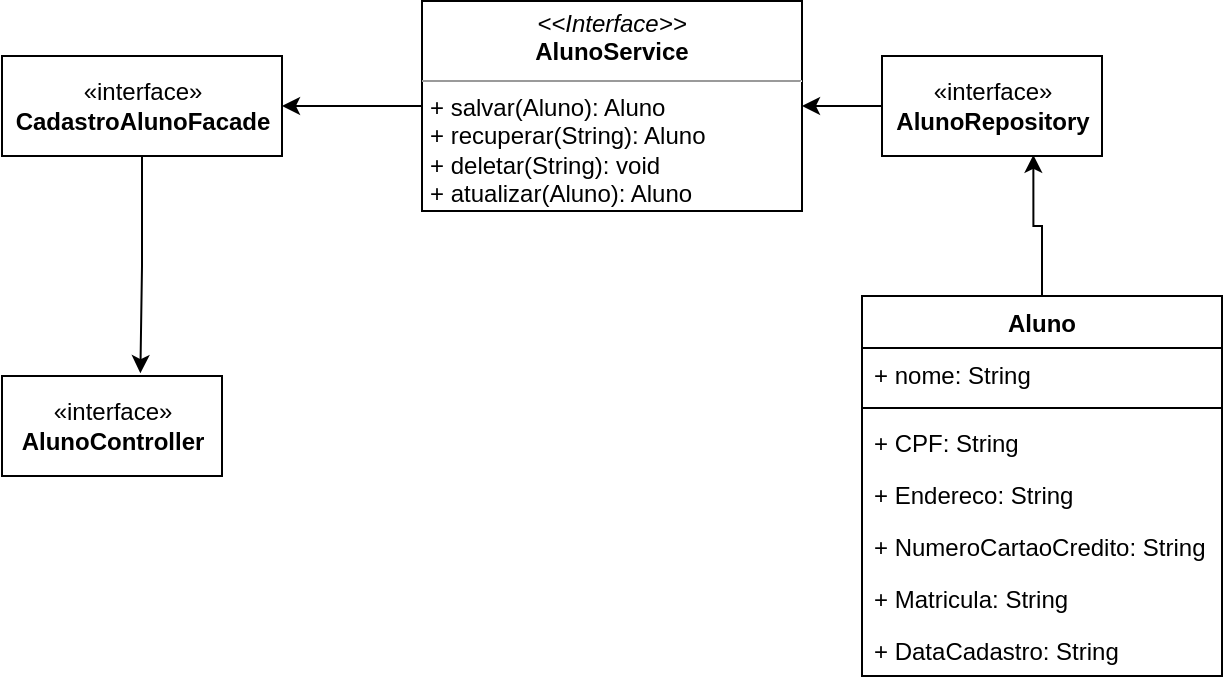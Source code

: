 <mxfile version="18.0.1" type="device"><diagram id="jg9NRs350FS6HMi_mfhT" name="Page-1"><mxGraphModel dx="950" dy="454" grid="1" gridSize="10" guides="1" tooltips="1" connect="1" arrows="1" fold="1" page="1" pageScale="1" pageWidth="827" pageHeight="1169" math="0" shadow="0"><root><mxCell id="0"/><mxCell id="1" parent="0"/><mxCell id="a-rNwjty-kfadQrbtWe3-4" style="edgeStyle=orthogonalEdgeStyle;rounded=0;orthogonalLoop=1;jettySize=auto;html=1;entryX=0.688;entryY=0.989;entryDx=0;entryDy=0;entryPerimeter=0;" edge="1" parent="1" source="dUHC6kRCLzXkplHPQ5gk-1" target="dUHC6kRCLzXkplHPQ5gk-15"><mxGeometry relative="1" as="geometry"/></mxCell><mxCell id="dUHC6kRCLzXkplHPQ5gk-1" value="Aluno" style="swimlane;fontStyle=1;align=center;verticalAlign=top;childLayout=stackLayout;horizontal=1;startSize=26;horizontalStack=0;resizeParent=1;resizeParentMax=0;resizeLast=0;collapsible=1;marginBottom=0;" parent="1" vertex="1"><mxGeometry x="610" y="360" width="180" height="190" as="geometry"/></mxCell><mxCell id="dUHC6kRCLzXkplHPQ5gk-2" value="+ nome: String" style="text;strokeColor=none;fillColor=none;align=left;verticalAlign=top;spacingLeft=4;spacingRight=4;overflow=hidden;rotatable=0;points=[[0,0.5],[1,0.5]];portConstraint=eastwest;" parent="dUHC6kRCLzXkplHPQ5gk-1" vertex="1"><mxGeometry y="26" width="180" height="26" as="geometry"/></mxCell><mxCell id="dUHC6kRCLzXkplHPQ5gk-3" value="" style="line;strokeWidth=1;fillColor=none;align=left;verticalAlign=middle;spacingTop=-1;spacingLeft=3;spacingRight=3;rotatable=0;labelPosition=right;points=[];portConstraint=eastwest;" parent="dUHC6kRCLzXkplHPQ5gk-1" vertex="1"><mxGeometry y="52" width="180" height="8" as="geometry"/></mxCell><mxCell id="dUHC6kRCLzXkplHPQ5gk-5" value="+ CPF: String" style="text;strokeColor=none;fillColor=none;align=left;verticalAlign=top;spacingLeft=4;spacingRight=4;overflow=hidden;rotatable=0;points=[[0,0.5],[1,0.5]];portConstraint=eastwest;" parent="dUHC6kRCLzXkplHPQ5gk-1" vertex="1"><mxGeometry y="60" width="180" height="26" as="geometry"/></mxCell><mxCell id="dUHC6kRCLzXkplHPQ5gk-6" value="+ Endereco: String" style="text;strokeColor=none;fillColor=none;align=left;verticalAlign=top;spacingLeft=4;spacingRight=4;overflow=hidden;rotatable=0;points=[[0,0.5],[1,0.5]];portConstraint=eastwest;" parent="dUHC6kRCLzXkplHPQ5gk-1" vertex="1"><mxGeometry y="86" width="180" height="26" as="geometry"/></mxCell><mxCell id="dUHC6kRCLzXkplHPQ5gk-7" value="+ NumeroCartaoCredito: String" style="text;strokeColor=none;fillColor=none;align=left;verticalAlign=top;spacingLeft=4;spacingRight=4;overflow=hidden;rotatable=0;points=[[0,0.5],[1,0.5]];portConstraint=eastwest;" parent="dUHC6kRCLzXkplHPQ5gk-1" vertex="1"><mxGeometry y="112" width="180" height="26" as="geometry"/></mxCell><mxCell id="dUHC6kRCLzXkplHPQ5gk-8" value="+ Matricula: String" style="text;strokeColor=none;fillColor=none;align=left;verticalAlign=top;spacingLeft=4;spacingRight=4;overflow=hidden;rotatable=0;points=[[0,0.5],[1,0.5]];portConstraint=eastwest;" parent="dUHC6kRCLzXkplHPQ5gk-1" vertex="1"><mxGeometry y="138" width="180" height="26" as="geometry"/></mxCell><mxCell id="dUHC6kRCLzXkplHPQ5gk-9" value="+ DataCadastro: String" style="text;strokeColor=none;fillColor=none;align=left;verticalAlign=top;spacingLeft=4;spacingRight=4;overflow=hidden;rotatable=0;points=[[0,0.5],[1,0.5]];portConstraint=eastwest;" parent="dUHC6kRCLzXkplHPQ5gk-1" vertex="1"><mxGeometry y="164" width="180" height="26" as="geometry"/></mxCell><mxCell id="dUHC6kRCLzXkplHPQ5gk-18" style="edgeStyle=orthogonalEdgeStyle;rounded=0;orthogonalLoop=1;jettySize=auto;html=1;entryX=1;entryY=0.5;entryDx=0;entryDy=0;" parent="1" source="dUHC6kRCLzXkplHPQ5gk-15" target="a-rNwjty-kfadQrbtWe3-2" edge="1"><mxGeometry relative="1" as="geometry"><mxPoint x="540" y="265" as="targetPoint"/></mxGeometry></mxCell><mxCell id="dUHC6kRCLzXkplHPQ5gk-15" value="«interface»&lt;br&gt;&lt;b&gt;AlunoRepository&lt;/b&gt;" style="html=1;" parent="1" vertex="1"><mxGeometry x="620" y="240" width="110" height="50" as="geometry"/></mxCell><mxCell id="dUHC6kRCLzXkplHPQ5gk-24" style="edgeStyle=orthogonalEdgeStyle;rounded=0;orthogonalLoop=1;jettySize=auto;html=1;entryX=0.629;entryY=-0.028;entryDx=0;entryDy=0;entryPerimeter=0;" parent="1" source="dUHC6kRCLzXkplHPQ5gk-19" target="dUHC6kRCLzXkplHPQ5gk-23" edge="1"><mxGeometry relative="1" as="geometry"/></mxCell><mxCell id="dUHC6kRCLzXkplHPQ5gk-19" value="«interface»&lt;br&gt;&lt;b&gt;CadastroAlunoFacade&lt;/b&gt;" style="html=1;" parent="1" vertex="1"><mxGeometry x="180" y="240" width="140" height="50" as="geometry"/></mxCell><mxCell id="dUHC6kRCLzXkplHPQ5gk-23" value="«interface»&lt;br&gt;&lt;b&gt;AlunoController&lt;/b&gt;" style="html=1;" parent="1" vertex="1"><mxGeometry x="180" y="400" width="110" height="50" as="geometry"/></mxCell><mxCell id="a-rNwjty-kfadQrbtWe3-3" style="edgeStyle=orthogonalEdgeStyle;rounded=0;orthogonalLoop=1;jettySize=auto;html=1;entryX=1;entryY=0.5;entryDx=0;entryDy=0;" edge="1" parent="1" source="a-rNwjty-kfadQrbtWe3-2" target="dUHC6kRCLzXkplHPQ5gk-19"><mxGeometry relative="1" as="geometry"/></mxCell><mxCell id="a-rNwjty-kfadQrbtWe3-2" value="&lt;p style=&quot;margin:0px;margin-top:4px;text-align:center;&quot;&gt;&lt;i&gt;&amp;lt;&amp;lt;Interface&amp;gt;&amp;gt;&lt;/i&gt;&lt;br&gt;&lt;b&gt;AlunoService&lt;/b&gt;&lt;/p&gt;&lt;hr size=&quot;1&quot;&gt;&lt;p style=&quot;margin:0px;margin-left:4px;&quot;&gt;&lt;/p&gt;&lt;p style=&quot;margin:0px;margin-left:4px;&quot;&gt;+ salvar(Aluno): Aluno&lt;br&gt;+ recuperar(String): Aluno&lt;/p&gt;&lt;p style=&quot;margin:0px;margin-left:4px;&quot;&gt;+ deletar(String): void&lt;br&gt;&lt;/p&gt;&lt;p style=&quot;margin:0px;margin-left:4px;&quot;&gt;+ atualizar(Aluno): Aluno&lt;br&gt;&lt;/p&gt;" style="verticalAlign=top;align=left;overflow=fill;fontSize=12;fontFamily=Helvetica;html=1;" vertex="1" parent="1"><mxGeometry x="390" y="212.5" width="190" height="105" as="geometry"/></mxCell></root></mxGraphModel></diagram></mxfile>